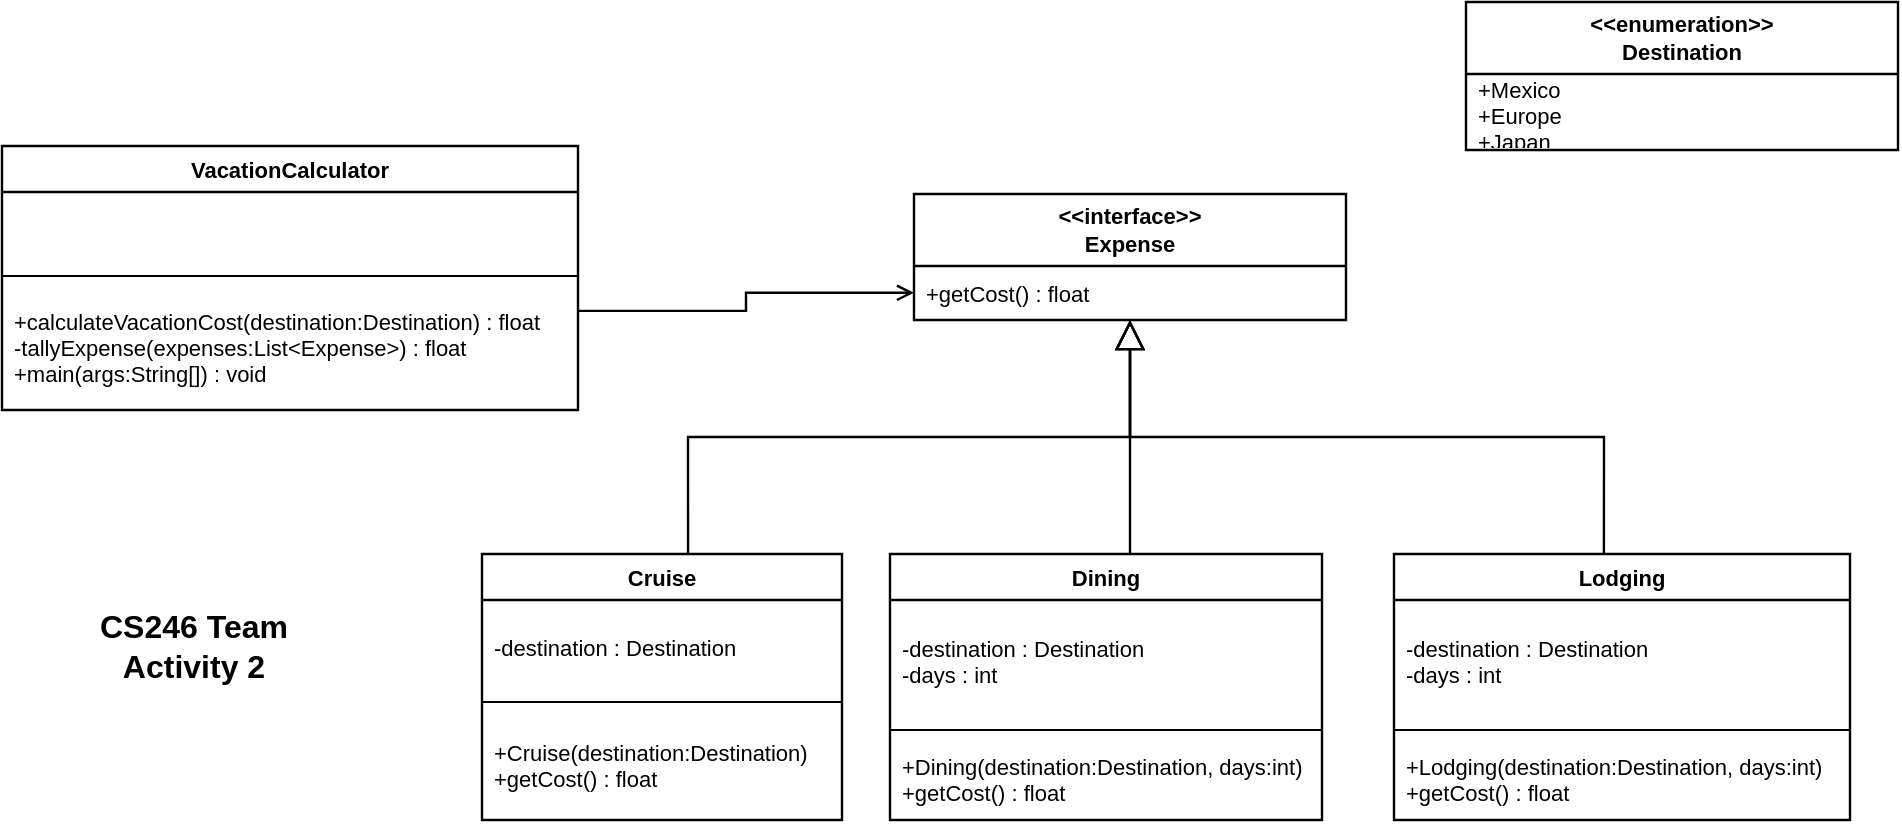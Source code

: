 <mxfile version="12.4.2" type="device" pages="1"><diagram id="6yFgGtS2RjSp3tOcjBuv" name="Page-1"><mxGraphModel dx="1422" dy="862" grid="1" gridSize="10" guides="1" tooltips="1" connect="1" arrows="1" fold="1" page="1" pageScale="1" pageWidth="850" pageHeight="1100" math="0" shadow="0"><root><mxCell id="0"/><mxCell id="1" parent="0"/><mxCell id="GWNOOBtqjRNpEbHVB6qm-1" value="VacationCalculator" style="html=1;whiteSpace=wrap;swimlane;childLayout=stackLayout;horizontal=1;startSize=26;horizontalStack=0;resizeParent=1;resizeParentMax=0;resizeLast=0;collapsible=1;marginBottom=0;swimlaneFillColor=#ffffff;startSize=23;fontSize=11;fontColor=#000000;spacing=0;strokeOpacity=100;strokeWidth=1.2;" vertex="1" parent="1"><mxGeometry x="72" y="180" width="288" height="132" as="geometry"/></mxCell><mxCell id="GWNOOBtqjRNpEbHVB6qm-2" value="" style="part=1;resizeHeight=0;strokeColor=none;fillColor=none;align=left;verticalAlign=middle;spacingLeft=4;spacingRight=4;overflow=hidden;rotatable=0;points=[[0,0.5],[1,0.5]];portConstraint=eastwest;swimlaneFillColor=#ffffff;strokeOpacity=100;fontSize=11;" vertex="1" parent="GWNOOBtqjRNpEbHVB6qm-1"><mxGeometry y="23" width="288" height="38" as="geometry"/></mxCell><mxCell id="GWNOOBtqjRNpEbHVB6qm-3" value="" style="line;strokeWidth=1;fillColor=none;align=left;verticalAlign=middle;spacingTop=-1;spacingLeft=3;spacingRight=3;rotatable=0;labelPosition=right;points=[];portConstraint=eastwest;" vertex="1" parent="GWNOOBtqjRNpEbHVB6qm-1"><mxGeometry y="61" width="288" height="8" as="geometry"/></mxCell><mxCell id="GWNOOBtqjRNpEbHVB6qm-4" value="+calculateVacationCost(destination:Destination) : float&#10;-tallyExpense(expenses:List&lt;Expense&gt;) : float&#10;+main(args:String[]) : void" style="part=1;resizeHeight=0;strokeColor=none;fillColor=none;align=left;verticalAlign=middle;spacingLeft=4;spacingRight=4;overflow=hidden;rotatable=0;points=[[0,0.5],[1,0.5]];portConstraint=eastwest;swimlaneFillColor=#ffffff;strokeOpacity=100;fontSize=11;fontColor=#000000;fontStyle=0;" vertex="1" parent="GWNOOBtqjRNpEbHVB6qm-1"><mxGeometry y="69" width="288" height="63" as="geometry"/></mxCell><mxCell id="GWNOOBtqjRNpEbHVB6qm-5" value="&amp;lt;&amp;lt;interface&amp;gt;&amp;gt;&#10;Expense" style="html=1;whiteSpace=wrap;swimlane;childLayout=stackLayout;horizontal=1;startSize=26;horizontalStack=0;resizeParent=1;resizeParentMax=0;resizeLast=0;collapsible=1;marginBottom=0;swimlaneFillColor=#ffffff;startSize=36;fontSize=11;fontStyle=1;spacing=0;strokeOpacity=100;strokeWidth=1.2;" vertex="1" parent="1"><mxGeometry x="528" y="204" width="216" height="63" as="geometry"/></mxCell><mxCell id="GWNOOBtqjRNpEbHVB6qm-6" value="+getCost() : float" style="part=1;resizeHeight=0;strokeColor=none;fillColor=none;align=left;verticalAlign=middle;spacingLeft=4;spacingRight=4;overflow=hidden;rotatable=0;points=[[0,0.5],[1,0.5]];portConstraint=eastwest;swimlaneFillColor=#ffffff;strokeOpacity=100;fontSize=11;fontColor=#000000;" vertex="1" parent="GWNOOBtqjRNpEbHVB6qm-5"><mxGeometry y="36" width="216" height="27" as="geometry"/></mxCell><mxCell id="GWNOOBtqjRNpEbHVB6qm-7" value="" style="html=1;jettySize=18;fontSize=11;strokeWidth=1.2;rounded=1;arcSize=0;edgeStyle=orthogonalEdgeStyle;startArrow=none;endArrow=open;;exitX=1.002;exitY=0.625;exitPerimeter=1;entryX=-0.003;entryY=0.786;entryPerimeter=1;" edge="1" parent="1" source="GWNOOBtqjRNpEbHVB6qm-1" target="GWNOOBtqjRNpEbHVB6qm-5"><mxGeometry width="100" height="100" relative="1" as="geometry"/></mxCell><mxCell id="GWNOOBtqjRNpEbHVB6qm-8" value="Cruise" style="html=1;whiteSpace=wrap;swimlane;childLayout=stackLayout;horizontal=1;startSize=26;horizontalStack=0;resizeParent=1;resizeParentMax=0;resizeLast=0;collapsible=1;marginBottom=0;swimlaneFillColor=#ffffff;startSize=23;fontSize=11;fontColor=#000000;spacing=0;strokeOpacity=100;strokeWidth=1.2;" vertex="1" parent="1"><mxGeometry x="312" y="384" width="180" height="133" as="geometry"/></mxCell><mxCell id="GWNOOBtqjRNpEbHVB6qm-9" value="-destination : Destination" style="part=1;resizeHeight=0;strokeColor=none;fillColor=none;align=left;verticalAlign=middle;spacingLeft=4;spacingRight=4;overflow=hidden;rotatable=0;points=[[0,0.5],[1,0.5]];portConstraint=eastwest;swimlaneFillColor=#ffffff;strokeOpacity=100;fontSize=11;fontColor=#000000;" vertex="1" parent="GWNOOBtqjRNpEbHVB6qm-8"><mxGeometry y="23" width="180" height="47" as="geometry"/></mxCell><mxCell id="GWNOOBtqjRNpEbHVB6qm-10" value="" style="line;strokeWidth=1;fillColor=none;align=left;verticalAlign=middle;spacingTop=-1;spacingLeft=3;spacingRight=3;rotatable=0;labelPosition=right;points=[];portConstraint=eastwest;" vertex="1" parent="GWNOOBtqjRNpEbHVB6qm-8"><mxGeometry y="70" width="180" height="8" as="geometry"/></mxCell><mxCell id="GWNOOBtqjRNpEbHVB6qm-11" value="+Cruise(destination:Destination)&#10;+getCost() : float" style="part=1;resizeHeight=0;strokeColor=none;fillColor=none;align=left;verticalAlign=middle;spacingLeft=4;spacingRight=4;overflow=hidden;rotatable=0;points=[[0,0.5],[1,0.5]];portConstraint=eastwest;swimlaneFillColor=#ffffff;strokeOpacity=100;fontSize=11;fontColor=#000000;" vertex="1" parent="GWNOOBtqjRNpEbHVB6qm-8"><mxGeometry y="78" width="180" height="55" as="geometry"/></mxCell><mxCell id="GWNOOBtqjRNpEbHVB6qm-12" value="Dining" style="html=1;whiteSpace=wrap;swimlane;childLayout=stackLayout;horizontal=1;startSize=26;horizontalStack=0;resizeParent=1;resizeParentMax=0;resizeLast=0;collapsible=1;marginBottom=0;swimlaneFillColor=#ffffff;startSize=23;fontSize=11;fontColor=#000000;spacing=0;strokeOpacity=100;strokeWidth=1.2;" vertex="1" parent="1"><mxGeometry x="516" y="384" width="216" height="133" as="geometry"/></mxCell><mxCell id="GWNOOBtqjRNpEbHVB6qm-13" value="-destination : Destination&#10;-days : int" style="part=1;resizeHeight=0;strokeColor=none;fillColor=none;align=left;verticalAlign=middle;spacingLeft=4;spacingRight=4;overflow=hidden;rotatable=0;points=[[0,0.5],[1,0.5]];portConstraint=eastwest;swimlaneFillColor=#ffffff;strokeOpacity=100;fontSize=11;fontColor=#000000;" vertex="1" parent="GWNOOBtqjRNpEbHVB6qm-12"><mxGeometry y="23" width="216" height="61" as="geometry"/></mxCell><mxCell id="GWNOOBtqjRNpEbHVB6qm-14" value="" style="line;strokeWidth=1;fillColor=none;align=left;verticalAlign=middle;spacingTop=-1;spacingLeft=3;spacingRight=3;rotatable=0;labelPosition=right;points=[];portConstraint=eastwest;" vertex="1" parent="GWNOOBtqjRNpEbHVB6qm-12"><mxGeometry y="84" width="216" height="8" as="geometry"/></mxCell><mxCell id="GWNOOBtqjRNpEbHVB6qm-15" value="+Dining(destination:Destination, days:int)&#10;+getCost() : float" style="part=1;resizeHeight=0;strokeColor=none;fillColor=none;align=left;verticalAlign=middle;spacingLeft=4;spacingRight=4;overflow=hidden;rotatable=0;points=[[0,0.5],[1,0.5]];portConstraint=eastwest;swimlaneFillColor=#ffffff;strokeOpacity=100;fontSize=11;fontColor=#000000;" vertex="1" parent="GWNOOBtqjRNpEbHVB6qm-12"><mxGeometry y="92" width="216" height="41" as="geometry"/></mxCell><mxCell id="GWNOOBtqjRNpEbHVB6qm-16" value="Lodging" style="html=1;whiteSpace=wrap;swimlane;childLayout=stackLayout;horizontal=1;startSize=26;horizontalStack=0;resizeParent=1;resizeParentMax=0;resizeLast=0;collapsible=1;marginBottom=0;swimlaneFillColor=#ffffff;startSize=23;fontSize=11;fontColor=#000000;spacing=0;strokeOpacity=100;strokeWidth=1.2;" vertex="1" parent="1"><mxGeometry x="768" y="384" width="228" height="133" as="geometry"/></mxCell><mxCell id="GWNOOBtqjRNpEbHVB6qm-17" value="-destination : Destination&#10;-days : int" style="part=1;resizeHeight=0;strokeColor=none;fillColor=none;align=left;verticalAlign=middle;spacingLeft=4;spacingRight=4;overflow=hidden;rotatable=0;points=[[0,0.5],[1,0.5]];portConstraint=eastwest;swimlaneFillColor=#ffffff;strokeOpacity=100;fontSize=11;fontColor=#000000;" vertex="1" parent="GWNOOBtqjRNpEbHVB6qm-16"><mxGeometry y="23" width="228" height="61" as="geometry"/></mxCell><mxCell id="GWNOOBtqjRNpEbHVB6qm-18" value="" style="line;strokeWidth=1;fillColor=none;align=left;verticalAlign=middle;spacingTop=-1;spacingLeft=3;spacingRight=3;rotatable=0;labelPosition=right;points=[];portConstraint=eastwest;" vertex="1" parent="GWNOOBtqjRNpEbHVB6qm-16"><mxGeometry y="84" width="228" height="8" as="geometry"/></mxCell><mxCell id="GWNOOBtqjRNpEbHVB6qm-19" value="+Lodging(destination:Destination, days:int)&#10;+getCost() : float" style="part=1;resizeHeight=0;strokeColor=none;fillColor=none;align=left;verticalAlign=middle;spacingLeft=4;spacingRight=4;overflow=hidden;rotatable=0;points=[[0,0.5],[1,0.5]];portConstraint=eastwest;swimlaneFillColor=#ffffff;strokeOpacity=100;fontSize=11;fontColor=#000000;" vertex="1" parent="GWNOOBtqjRNpEbHVB6qm-16"><mxGeometry y="92" width="228" height="41" as="geometry"/></mxCell><mxCell id="GWNOOBtqjRNpEbHVB6qm-20" value="" style="html=1;jettySize=18;fontSize=11;strokeWidth=1.2;rounded=1;arcSize=0;edgeStyle=orthogonalEdgeStyle;startArrow=none;endArrow=block;endFill=0;endSize=12;exitX=0.573;exitY=-0.004;exitPerimeter=1;entryX=0.5;entryY=1.007;entryPerimeter=1;" edge="1" parent="1" source="GWNOOBtqjRNpEbHVB6qm-8" target="GWNOOBtqjRNpEbHVB6qm-5"><mxGeometry width="100" height="100" relative="1" as="geometry"/></mxCell><mxCell id="GWNOOBtqjRNpEbHVB6qm-21" value="" style="html=1;jettySize=18;fontSize=11;strokeWidth=1.2;rounded=1;arcSize=0;edgeStyle=orthogonalEdgeStyle;startArrow=none;endArrow=block;endFill=0;endSize=12;exitX=0.556;exitY=-0.004;exitPerimeter=1;entryX=0.5;entryY=1.007;entryPerimeter=1;" edge="1" parent="1" source="GWNOOBtqjRNpEbHVB6qm-12" target="GWNOOBtqjRNpEbHVB6qm-5"><mxGeometry width="100" height="100" relative="1" as="geometry"/></mxCell><mxCell id="GWNOOBtqjRNpEbHVB6qm-22" value="" style="html=1;jettySize=18;fontSize=11;strokeWidth=1.2;rounded=1;arcSize=0;edgeStyle=orthogonalEdgeStyle;startArrow=none;endArrow=block;endFill=0;endSize=12;exitX=0.46;exitY=-0.004;exitPerimeter=1;entryX=0.5;entryY=1.007;entryPerimeter=1;" edge="1" parent="1" source="GWNOOBtqjRNpEbHVB6qm-16" target="GWNOOBtqjRNpEbHVB6qm-5"><mxGeometry width="100" height="100" relative="1" as="geometry"/></mxCell><mxCell id="GWNOOBtqjRNpEbHVB6qm-23" value="CS246 Team Activity 2" style="html=1;whiteSpace=wrap;;fontSize=16;fontColor=#000000;fontStyle=1;spacing=5;strokeOpacity=0;fillOpacity=0;fillColor=#ffffff;strokeWidth=1.2;" vertex="1" parent="1"><mxGeometry x="96" y="408" width="144" height="44" as="geometry"/></mxCell><mxCell id="GWNOOBtqjRNpEbHVB6qm-24" value="&amp;lt;&amp;lt;enumeration&amp;gt;&amp;gt;&#10;Destination" style="html=1;whiteSpace=wrap;swimlane;childLayout=stackLayout;horizontal=1;startSize=26;horizontalStack=0;resizeParent=1;resizeParentMax=0;resizeLast=0;collapsible=1;marginBottom=0;swimlaneFillColor=#ffffff;startSize=36;fontSize=11;fontStyle=1;spacing=0;strokeOpacity=100;strokeWidth=1.2;" vertex="1" parent="1"><mxGeometry x="804" y="108" width="216" height="74" as="geometry"/></mxCell><mxCell id="GWNOOBtqjRNpEbHVB6qm-25" value="+Mexico&#10;+Europe&#10;+Japan" style="part=1;resizeHeight=0;strokeColor=none;fillColor=none;align=left;verticalAlign=middle;spacingLeft=4;spacingRight=4;overflow=hidden;rotatable=0;points=[[0,0.5],[1,0.5]];portConstraint=eastwest;swimlaneFillColor=#ffffff;strokeOpacity=100;fontSize=11;fontColor=#000000;" vertex="1" parent="GWNOOBtqjRNpEbHVB6qm-24"><mxGeometry y="36" width="216" height="38" as="geometry"/></mxCell></root></mxGraphModel></diagram></mxfile>
